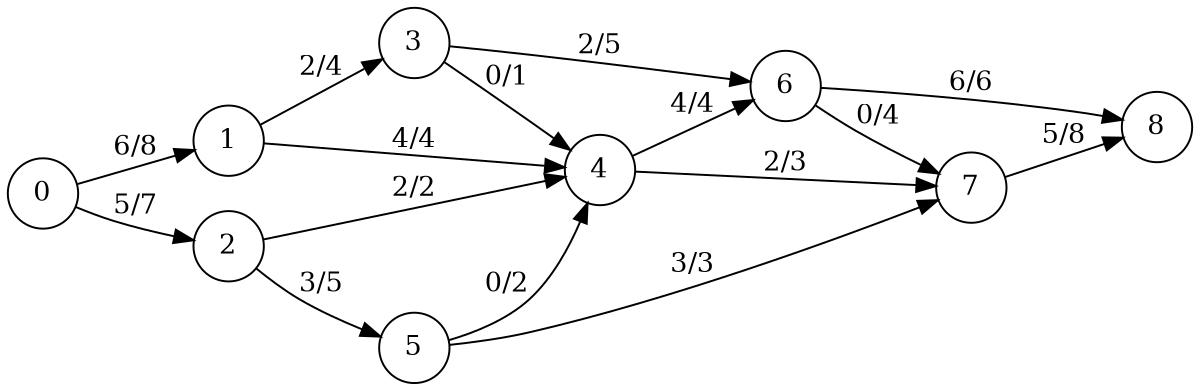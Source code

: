 digraph finite_state_machine {
  	rankdir=LR;
 	size="8,5";
  	node [shape = circle];
  	  	7 -> 8 [ label = "5/8" ];
  	  	6 -> 8 [ label = "6/6" ];
  	  	6 -> 7 [ label = "0/4" ];
  	  	3 -> 6 [ label = "2/5" ];
  	  	3 -> 4 [ label = "0/1" ];
  	  	5 -> 7 [ label = "3/3" ];
  	  	5 -> 4 [ label = "0/2" ];
  	  	4 -> 7 [ label = "2/3" ];
  	  	4 -> 6 [ label = "4/4" ];
  	  	2 -> 5 [ label = "3/5" ];
  	  	2 -> 4 [ label = "2/2" ];
  	  	1 -> 4 [ label = "4/4" ];
  	  	1 -> 3 [ label = "2/4" ];
  	  	0 -> 2 [ label = "5/7" ];
  	  	0 -> 1 [ label = "6/8" ];
}